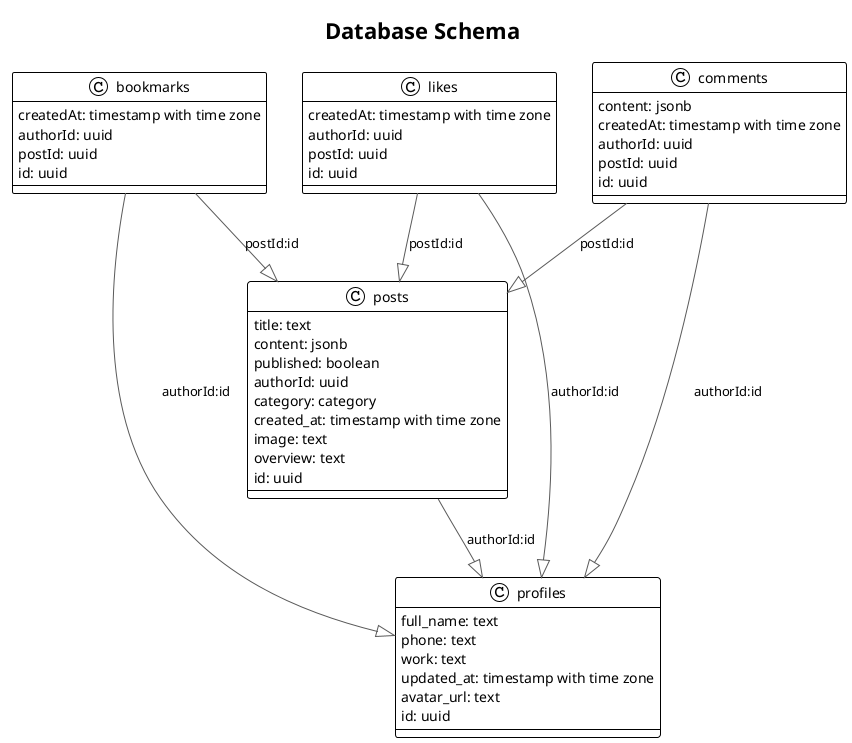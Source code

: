 @startuml
!theme plain
top to bottom direction
title Database Schema

class bookmarks {
   createdAt: timestamp with time zone
   authorId: uuid
   postId: uuid
   id: uuid
}

class comments {
   content: jsonb
   createdAt: timestamp with time zone
   authorId: uuid
   postId: uuid
   id: uuid
}

class likes {
   createdAt: timestamp with time zone
   authorId: uuid
   postId: uuid
   id: uuid
}

class posts {
   title: text
   content: jsonb
   published: boolean
   authorId: uuid
   category: category
   created_at: timestamp with time zone
   image: text
   overview: text
   id: uuid
}
class profiles {
   full_name: text
   phone: text
   work: text
   updated_at: timestamp with time zone
   avatar_url: text
   id: uuid
}

bookmarks  -[#595959,plain]-^  posts     : "postId:id"
bookmarks  -[#595959,plain]-^  profiles  : "authorId:id"
comments   -[#595959,plain]-^  posts     : "postId:id"
comments   -[#595959,plain]-^  profiles  : "authorId:id"
likes      -[#595959,plain]-^  posts     : "postId:id"
likes      -[#595959,plain]-^  profiles  : "authorId:id"
posts      -[#595959,plain]-^  profiles  : "authorId:id"
@enduml
